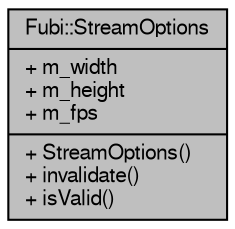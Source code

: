 digraph "Fubi::StreamOptions"
{
  edge [fontname="FreeSans",fontsize="10",labelfontname="FreeSans",labelfontsize="10"];
  node [fontname="FreeSans",fontsize="10",shape=record];
  Node1 [label="{Fubi::StreamOptions\n|+ m_width\l+ m_height\l+ m_fps\l|+ StreamOptions()\l+ invalidate()\l+ isValid()\l}",height=0.2,width=0.4,color="black", fillcolor="grey75", style="filled" fontcolor="black"];
}
